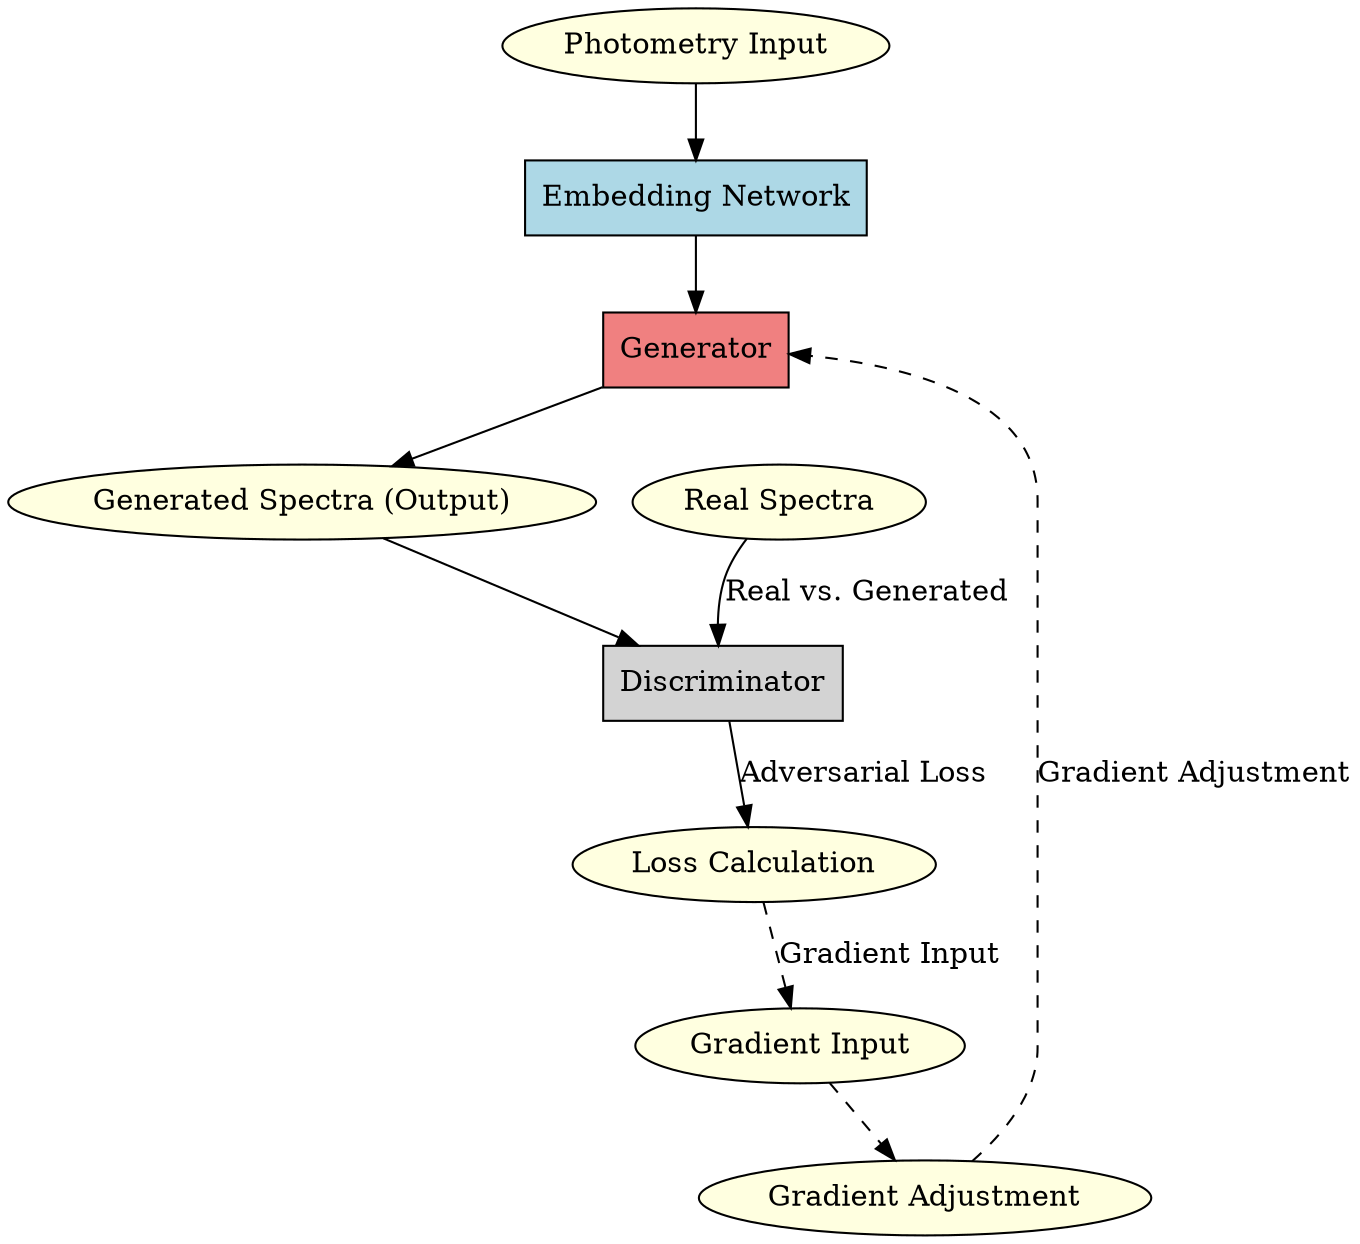 digraph GAN_Styled_Model_Architecture {
	rankdir=TB
	Photometry_Input [label="Photometry Input" fillcolor=lightyellow shape=ellipse style=filled]
	Embedding [label="Embedding Network" fillcolor=lightblue shape=box style=filled]
	Generator [label=Generator fillcolor=lightcoral shape=box style=filled]
	Generated_Spectra [label="Generated Spectra (Output)" fillcolor=lightyellow shape=ellipse style=filled]
	Discriminator [label=Discriminator fillcolor=lightgrey shape=box style=filled]
	Real_Spectra [label="Real Spectra" fillcolor=lightyellow shape=ellipse style=filled]
	Loss_Calculation [label="Loss Calculation" fillcolor=lightyellow shape=ellipse style=filled]
	Gradient_Input [label="Gradient Input" fillcolor=lightyellow shape=ellipse style=filled]
	Gradient_Adjust [label="Gradient Adjustment" fillcolor=lightyellow shape=ellipse style=filled]
	Photometry_Input -> Embedding
	Embedding -> Generator
	Generator -> Generated_Spectra
	Generated_Spectra -> Discriminator
	Real_Spectra -> Discriminator [label="Real vs. Generated"]
	Discriminator -> Loss_Calculation [label="Adversarial Loss"]
	Loss_Calculation -> Gradient_Input [label="Gradient Input" style=dashed]
	Gradient_Input -> Gradient_Adjust [style=dashed]
	Gradient_Adjust -> Generator [label="Gradient Adjustment" style=dashed]
}
